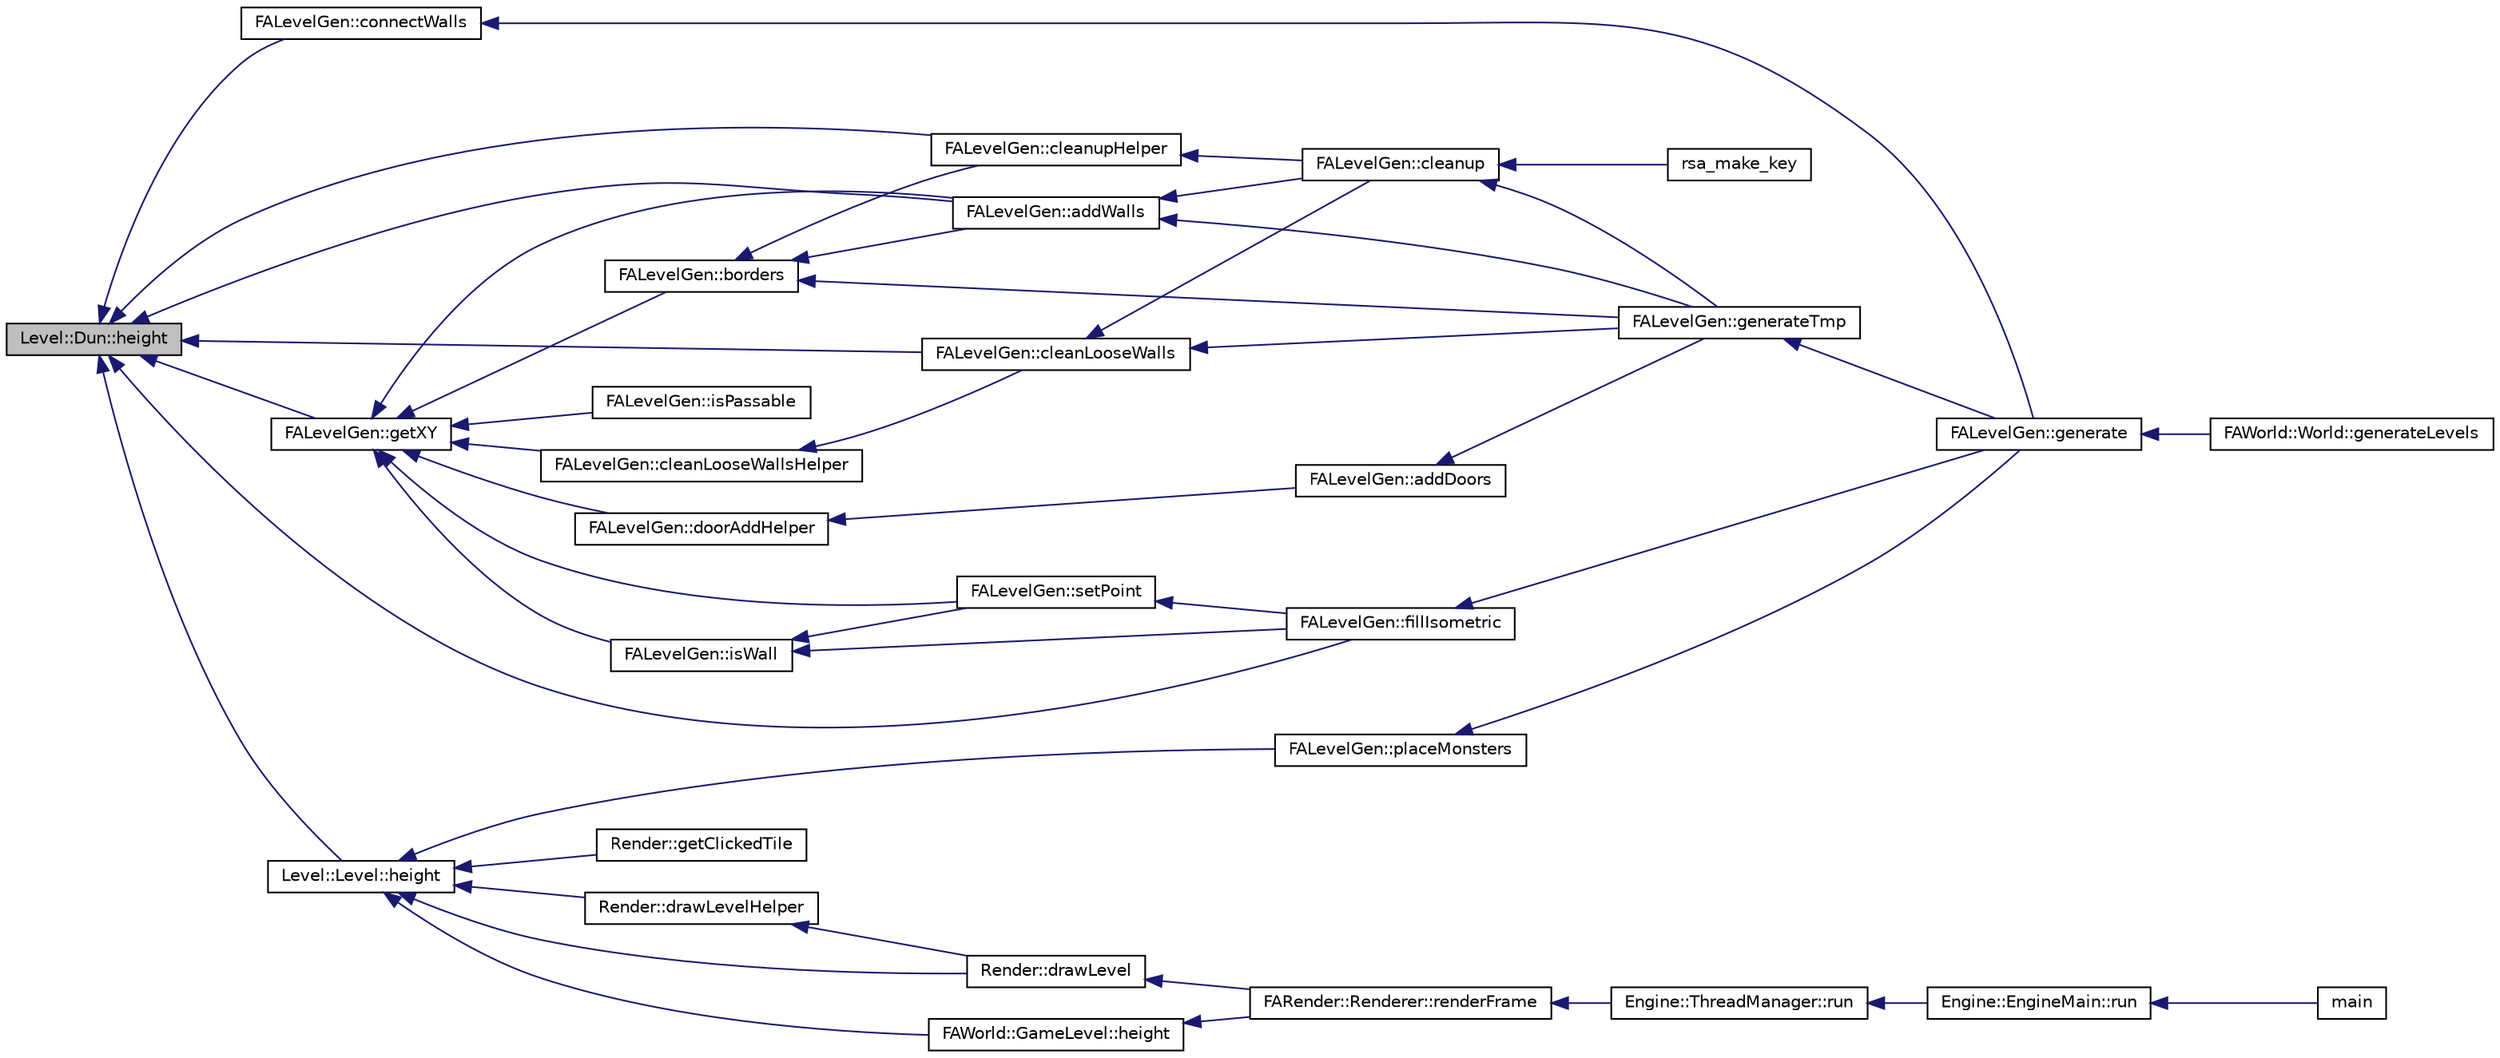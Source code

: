 digraph G
{
  edge [fontname="Helvetica",fontsize="10",labelfontname="Helvetica",labelfontsize="10"];
  node [fontname="Helvetica",fontsize="10",shape=record];
  rankdir="LR";
  Node1 [label="Level::Dun::height",height=0.2,width=0.4,color="black", fillcolor="grey75", style="filled" fontcolor="black"];
  Node1 -> Node2 [dir="back",color="midnightblue",fontsize="10",style="solid",fontname="Helvetica"];
  Node2 [label="FALevelGen::getXY",height=0.2,width=0.4,color="black", fillcolor="white", style="filled",URL="$namespace_f_a_level_gen.html#ae58979758ba5b5bc2d6f0e719832b3ef"];
  Node2 -> Node3 [dir="back",color="midnightblue",fontsize="10",style="solid",fontname="Helvetica"];
  Node3 [label="FALevelGen::borders",height=0.2,width=0.4,color="black", fillcolor="white", style="filled",URL="$namespace_f_a_level_gen.html#abd97c680f0e14d01f8ce16c23ec91ca9"];
  Node3 -> Node4 [dir="back",color="midnightblue",fontsize="10",style="solid",fontname="Helvetica"];
  Node4 [label="FALevelGen::addWalls",height=0.2,width=0.4,color="black", fillcolor="white", style="filled",URL="$namespace_f_a_level_gen.html#a0419289bedbab7a736278c975a39a220"];
  Node4 -> Node5 [dir="back",color="midnightblue",fontsize="10",style="solid",fontname="Helvetica"];
  Node5 [label="FALevelGen::cleanup",height=0.2,width=0.4,color="black", fillcolor="white", style="filled",URL="$namespace_f_a_level_gen.html#a65b24647f0db6ad38c4c66bb489be055"];
  Node5 -> Node6 [dir="back",color="midnightblue",fontsize="10",style="solid",fontname="Helvetica"];
  Node6 [label="FALevelGen::generateTmp",height=0.2,width=0.4,color="black", fillcolor="white", style="filled",URL="$namespace_f_a_level_gen.html#a3e67d9abf003b6628cc7f4421fef950b"];
  Node6 -> Node7 [dir="back",color="midnightblue",fontsize="10",style="solid",fontname="Helvetica"];
  Node7 [label="FALevelGen::generate",height=0.2,width=0.4,color="black", fillcolor="white", style="filled",URL="$namespace_f_a_level_gen.html#acf970d89560068907dc8e5f8a0511161"];
  Node7 -> Node8 [dir="back",color="midnightblue",fontsize="10",style="solid",fontname="Helvetica"];
  Node8 [label="FAWorld::World::generateLevels",height=0.2,width=0.4,color="black", fillcolor="white", style="filled",URL="$class_f_a_world_1_1_world.html#a5f2ca8c8743cc7689ba9227be88f9556"];
  Node5 -> Node9 [dir="back",color="midnightblue",fontsize="10",style="solid",fontname="Helvetica"];
  Node9 [label="rsa_make_key",height=0.2,width=0.4,color="black", fillcolor="white", style="filled",URL="$rsa__make__key_8c.html#aece58b13922a56a3fbcce677333dad9a"];
  Node4 -> Node6 [dir="back",color="midnightblue",fontsize="10",style="solid",fontname="Helvetica"];
  Node3 -> Node10 [dir="back",color="midnightblue",fontsize="10",style="solid",fontname="Helvetica"];
  Node10 [label="FALevelGen::cleanupHelper",height=0.2,width=0.4,color="black", fillcolor="white", style="filled",URL="$namespace_f_a_level_gen.html#a919277a6ead4f9bab070feaf8151ff29"];
  Node10 -> Node5 [dir="back",color="midnightblue",fontsize="10",style="solid",fontname="Helvetica"];
  Node3 -> Node6 [dir="back",color="midnightblue",fontsize="10",style="solid",fontname="Helvetica"];
  Node2 -> Node4 [dir="back",color="midnightblue",fontsize="10",style="solid",fontname="Helvetica"];
  Node2 -> Node11 [dir="back",color="midnightblue",fontsize="10",style="solid",fontname="Helvetica"];
  Node11 [label="FALevelGen::isWall",height=0.2,width=0.4,color="black", fillcolor="white", style="filled",URL="$namespace_f_a_level_gen.html#ab839eedf0dc81a4db5366d95ca198188"];
  Node11 -> Node12 [dir="back",color="midnightblue",fontsize="10",style="solid",fontname="Helvetica"];
  Node12 [label="FALevelGen::setPoint",height=0.2,width=0.4,color="black", fillcolor="white", style="filled",URL="$namespace_f_a_level_gen.html#abd00f6c90ec460081478daad824540e9"];
  Node12 -> Node13 [dir="back",color="midnightblue",fontsize="10",style="solid",fontname="Helvetica"];
  Node13 [label="FALevelGen::fillIsometric",height=0.2,width=0.4,color="black", fillcolor="white", style="filled",URL="$namespace_f_a_level_gen.html#af82a580c6c944b63032043ff18d09999"];
  Node13 -> Node7 [dir="back",color="midnightblue",fontsize="10",style="solid",fontname="Helvetica"];
  Node11 -> Node13 [dir="back",color="midnightblue",fontsize="10",style="solid",fontname="Helvetica"];
  Node2 -> Node14 [dir="back",color="midnightblue",fontsize="10",style="solid",fontname="Helvetica"];
  Node14 [label="FALevelGen::cleanLooseWallsHelper",height=0.2,width=0.4,color="black", fillcolor="white", style="filled",URL="$namespace_f_a_level_gen.html#a0a6b8872f9374d3d1ea6e1bf6a8a350b"];
  Node14 -> Node15 [dir="back",color="midnightblue",fontsize="10",style="solid",fontname="Helvetica"];
  Node15 [label="FALevelGen::cleanLooseWalls",height=0.2,width=0.4,color="black", fillcolor="white", style="filled",URL="$namespace_f_a_level_gen.html#a390fa115f23f6651f009d2dfcd639b98"];
  Node15 -> Node5 [dir="back",color="midnightblue",fontsize="10",style="solid",fontname="Helvetica"];
  Node15 -> Node6 [dir="back",color="midnightblue",fontsize="10",style="solid",fontname="Helvetica"];
  Node2 -> Node16 [dir="back",color="midnightblue",fontsize="10",style="solid",fontname="Helvetica"];
  Node16 [label="FALevelGen::doorAddHelper",height=0.2,width=0.4,color="black", fillcolor="white", style="filled",URL="$namespace_f_a_level_gen.html#a09f0829395e8549e29e1edf094fb297c"];
  Node16 -> Node17 [dir="back",color="midnightblue",fontsize="10",style="solid",fontname="Helvetica"];
  Node17 [label="FALevelGen::addDoors",height=0.2,width=0.4,color="black", fillcolor="white", style="filled",URL="$namespace_f_a_level_gen.html#addd22db51650e4202c3521978a26e97c"];
  Node17 -> Node6 [dir="back",color="midnightblue",fontsize="10",style="solid",fontname="Helvetica"];
  Node2 -> Node18 [dir="back",color="midnightblue",fontsize="10",style="solid",fontname="Helvetica"];
  Node18 [label="FALevelGen::isPassable",height=0.2,width=0.4,color="black", fillcolor="white", style="filled",URL="$namespace_f_a_level_gen.html#a6afadecc7f51a2b049ce927e4f9b9808"];
  Node2 -> Node12 [dir="back",color="midnightblue",fontsize="10",style="solid",fontname="Helvetica"];
  Node1 -> Node4 [dir="back",color="midnightblue",fontsize="10",style="solid",fontname="Helvetica"];
  Node1 -> Node10 [dir="back",color="midnightblue",fontsize="10",style="solid",fontname="Helvetica"];
  Node1 -> Node15 [dir="back",color="midnightblue",fontsize="10",style="solid",fontname="Helvetica"];
  Node1 -> Node13 [dir="back",color="midnightblue",fontsize="10",style="solid",fontname="Helvetica"];
  Node1 -> Node19 [dir="back",color="midnightblue",fontsize="10",style="solid",fontname="Helvetica"];
  Node19 [label="FALevelGen::connectWalls",height=0.2,width=0.4,color="black", fillcolor="white", style="filled",URL="$namespace_f_a_level_gen.html#ada3a10ca3b2f97503c8a54a27b5ba199"];
  Node19 -> Node7 [dir="back",color="midnightblue",fontsize="10",style="solid",fontname="Helvetica"];
  Node1 -> Node20 [dir="back",color="midnightblue",fontsize="10",style="solid",fontname="Helvetica"];
  Node20 [label="Level::Level::height",height=0.2,width=0.4,color="black", fillcolor="white", style="filled",URL="$class_level_1_1_level.html#a2192aa396aedd8d135e8e027ed8a826e"];
  Node20 -> Node21 [dir="back",color="midnightblue",fontsize="10",style="solid",fontname="Helvetica"];
  Node21 [label="FALevelGen::placeMonsters",height=0.2,width=0.4,color="black", fillcolor="white", style="filled",URL="$namespace_f_a_level_gen.html#a2f48db4843ed8be1a245fed54a4b7e0b"];
  Node21 -> Node7 [dir="back",color="midnightblue",fontsize="10",style="solid",fontname="Helvetica"];
  Node20 -> Node22 [dir="back",color="midnightblue",fontsize="10",style="solid",fontname="Helvetica"];
  Node22 [label="FAWorld::GameLevel::height",height=0.2,width=0.4,color="black", fillcolor="white", style="filled",URL="$class_f_a_world_1_1_game_level.html#ad576185f819af1be6b83418031d0cc58"];
  Node22 -> Node23 [dir="back",color="midnightblue",fontsize="10",style="solid",fontname="Helvetica"];
  Node23 [label="FARender::Renderer::renderFrame",height=0.2,width=0.4,color="black", fillcolor="white", style="filled",URL="$class_f_a_render_1_1_renderer.html#ad6e983189d6cf6b7aaef89d54ed89396",tooltip="To be called only by Engine::ThreadManager."];
  Node23 -> Node24 [dir="back",color="midnightblue",fontsize="10",style="solid",fontname="Helvetica"];
  Node24 [label="Engine::ThreadManager::run",height=0.2,width=0.4,color="black", fillcolor="white", style="filled",URL="$class_engine_1_1_thread_manager.html#ab99a6ee7b73f2e9b24a824e811df5d88"];
  Node24 -> Node25 [dir="back",color="midnightblue",fontsize="10",style="solid",fontname="Helvetica"];
  Node25 [label="Engine::EngineMain::run",height=0.2,width=0.4,color="black", fillcolor="white", style="filled",URL="$class_engine_1_1_engine_main.html#a5a16165ab6d6e9f2bb2f2739bd1b11bf"];
  Node25 -> Node26 [dir="back",color="midnightblue",fontsize="10",style="solid",fontname="Helvetica"];
  Node26 [label="main",height=0.2,width=0.4,color="black", fillcolor="white", style="filled",URL="$freeablo_2main_8cpp.html#a3c04138a5bfe5d72780bb7e82a18e627"];
  Node20 -> Node27 [dir="back",color="midnightblue",fontsize="10",style="solid",fontname="Helvetica"];
  Node27 [label="Render::getClickedTile",height=0.2,width=0.4,color="black", fillcolor="white", style="filled",URL="$namespace_render.html#a85cfca0eb3f3983b090abb049385765b"];
  Node20 -> Node28 [dir="back",color="midnightblue",fontsize="10",style="solid",fontname="Helvetica"];
  Node28 [label="Render::drawLevelHelper",height=0.2,width=0.4,color="black", fillcolor="white", style="filled",URL="$namespace_render.html#abfbdc758f189d3035f48e856d7083693"];
  Node28 -> Node29 [dir="back",color="midnightblue",fontsize="10",style="solid",fontname="Helvetica"];
  Node29 [label="Render::drawLevel",height=0.2,width=0.4,color="black", fillcolor="white", style="filled",URL="$namespace_render.html#aa2625d5d45177718b16be35d3de01643"];
  Node29 -> Node23 [dir="back",color="midnightblue",fontsize="10",style="solid",fontname="Helvetica"];
  Node20 -> Node29 [dir="back",color="midnightblue",fontsize="10",style="solid",fontname="Helvetica"];
}
